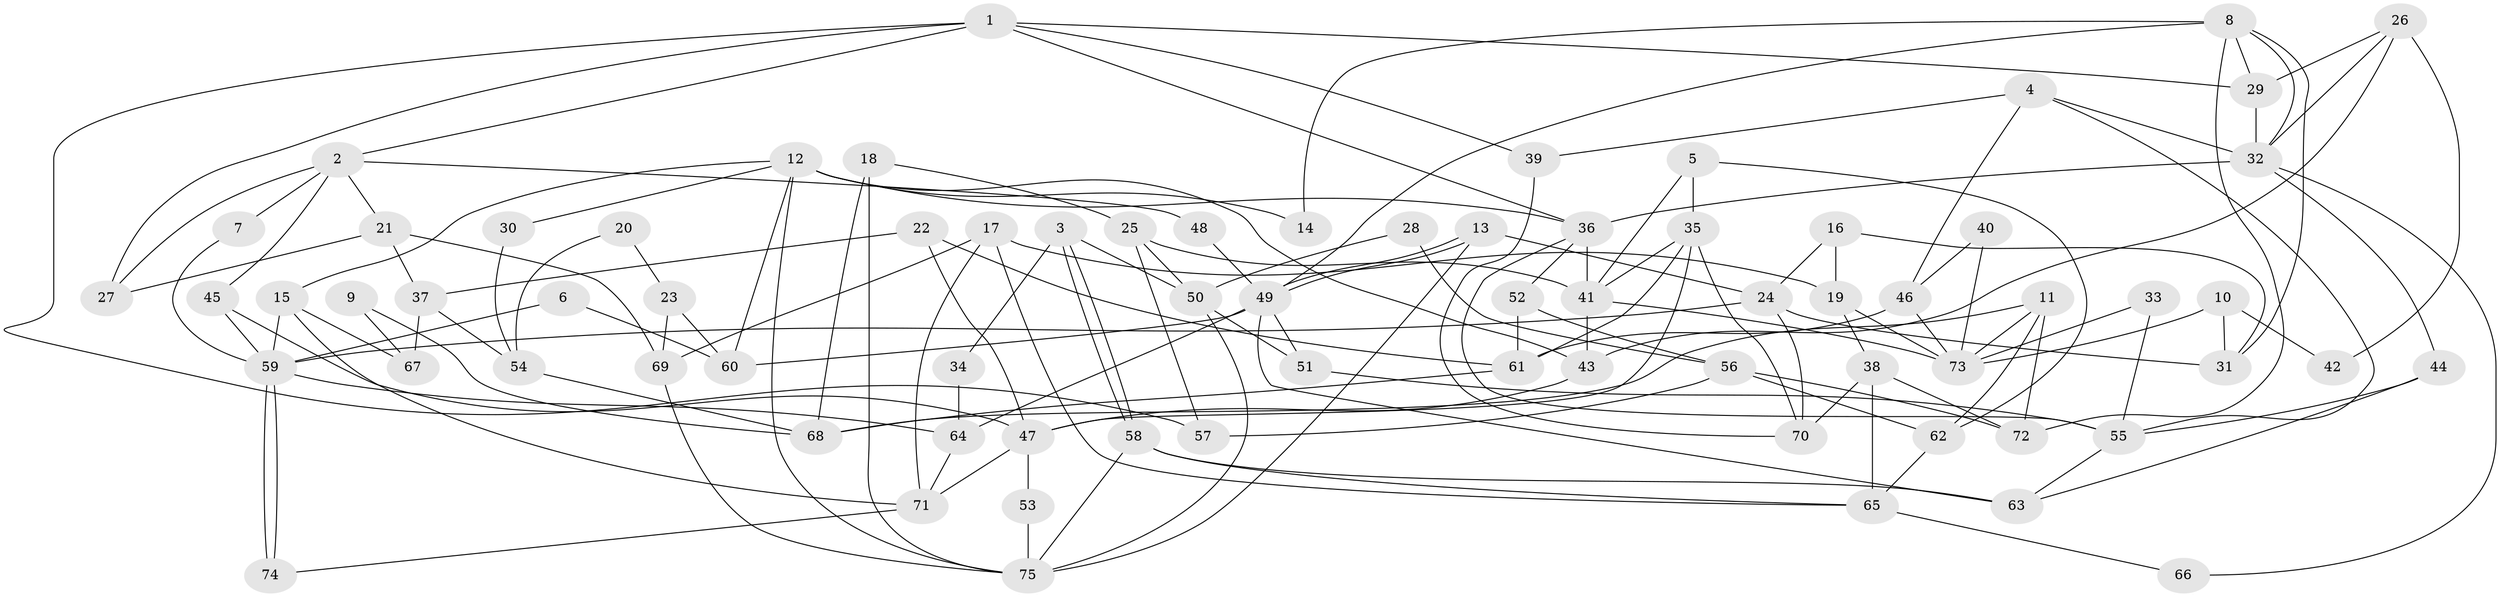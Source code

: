 // coarse degree distribution, {5: 0.10526315789473684, 6: 0.2631578947368421, 4: 0.21052631578947367, 7: 0.13157894736842105, 3: 0.13157894736842105, 8: 0.07894736842105263, 2: 0.07894736842105263}
// Generated by graph-tools (version 1.1) at 2025/37/03/04/25 23:37:10]
// undirected, 75 vertices, 150 edges
graph export_dot {
  node [color=gray90,style=filled];
  1;
  2;
  3;
  4;
  5;
  6;
  7;
  8;
  9;
  10;
  11;
  12;
  13;
  14;
  15;
  16;
  17;
  18;
  19;
  20;
  21;
  22;
  23;
  24;
  25;
  26;
  27;
  28;
  29;
  30;
  31;
  32;
  33;
  34;
  35;
  36;
  37;
  38;
  39;
  40;
  41;
  42;
  43;
  44;
  45;
  46;
  47;
  48;
  49;
  50;
  51;
  52;
  53;
  54;
  55;
  56;
  57;
  58;
  59;
  60;
  61;
  62;
  63;
  64;
  65;
  66;
  67;
  68;
  69;
  70;
  71;
  72;
  73;
  74;
  75;
  1 -- 2;
  1 -- 29;
  1 -- 27;
  1 -- 36;
  1 -- 39;
  1 -- 57;
  2 -- 45;
  2 -- 27;
  2 -- 7;
  2 -- 21;
  2 -- 48;
  3 -- 50;
  3 -- 58;
  3 -- 58;
  3 -- 34;
  4 -- 46;
  4 -- 39;
  4 -- 32;
  4 -- 55;
  5 -- 41;
  5 -- 62;
  5 -- 35;
  6 -- 59;
  6 -- 60;
  7 -- 59;
  8 -- 32;
  8 -- 49;
  8 -- 14;
  8 -- 29;
  8 -- 31;
  8 -- 72;
  9 -- 68;
  9 -- 67;
  10 -- 31;
  10 -- 73;
  10 -- 42;
  11 -- 72;
  11 -- 73;
  11 -- 62;
  11 -- 68;
  12 -- 36;
  12 -- 75;
  12 -- 14;
  12 -- 15;
  12 -- 30;
  12 -- 43;
  12 -- 60;
  13 -- 49;
  13 -- 49;
  13 -- 75;
  13 -- 24;
  15 -- 59;
  15 -- 67;
  15 -- 71;
  16 -- 24;
  16 -- 19;
  16 -- 31;
  17 -- 65;
  17 -- 71;
  17 -- 19;
  17 -- 69;
  18 -- 68;
  18 -- 25;
  18 -- 75;
  19 -- 38;
  19 -- 73;
  20 -- 54;
  20 -- 23;
  21 -- 69;
  21 -- 27;
  21 -- 37;
  22 -- 47;
  22 -- 61;
  22 -- 37;
  23 -- 69;
  23 -- 60;
  24 -- 31;
  24 -- 59;
  24 -- 70;
  25 -- 50;
  25 -- 41;
  25 -- 57;
  26 -- 43;
  26 -- 29;
  26 -- 32;
  26 -- 42;
  28 -- 50;
  28 -- 56;
  29 -- 32;
  30 -- 54;
  32 -- 36;
  32 -- 44;
  32 -- 66;
  33 -- 55;
  33 -- 73;
  34 -- 64;
  35 -- 47;
  35 -- 41;
  35 -- 61;
  35 -- 70;
  36 -- 41;
  36 -- 52;
  36 -- 55;
  37 -- 54;
  37 -- 67;
  38 -- 65;
  38 -- 70;
  38 -- 72;
  39 -- 70;
  40 -- 73;
  40 -- 46;
  41 -- 43;
  41 -- 73;
  43 -- 47;
  44 -- 55;
  44 -- 63;
  45 -- 47;
  45 -- 59;
  46 -- 61;
  46 -- 73;
  47 -- 71;
  47 -- 53;
  48 -- 49;
  49 -- 63;
  49 -- 51;
  49 -- 60;
  49 -- 64;
  50 -- 75;
  50 -- 51;
  51 -- 55;
  52 -- 56;
  52 -- 61;
  53 -- 75;
  54 -- 68;
  55 -- 63;
  56 -- 57;
  56 -- 72;
  56 -- 62;
  58 -- 63;
  58 -- 65;
  58 -- 75;
  59 -- 74;
  59 -- 74;
  59 -- 64;
  61 -- 68;
  62 -- 65;
  64 -- 71;
  65 -- 66;
  69 -- 75;
  71 -- 74;
}
